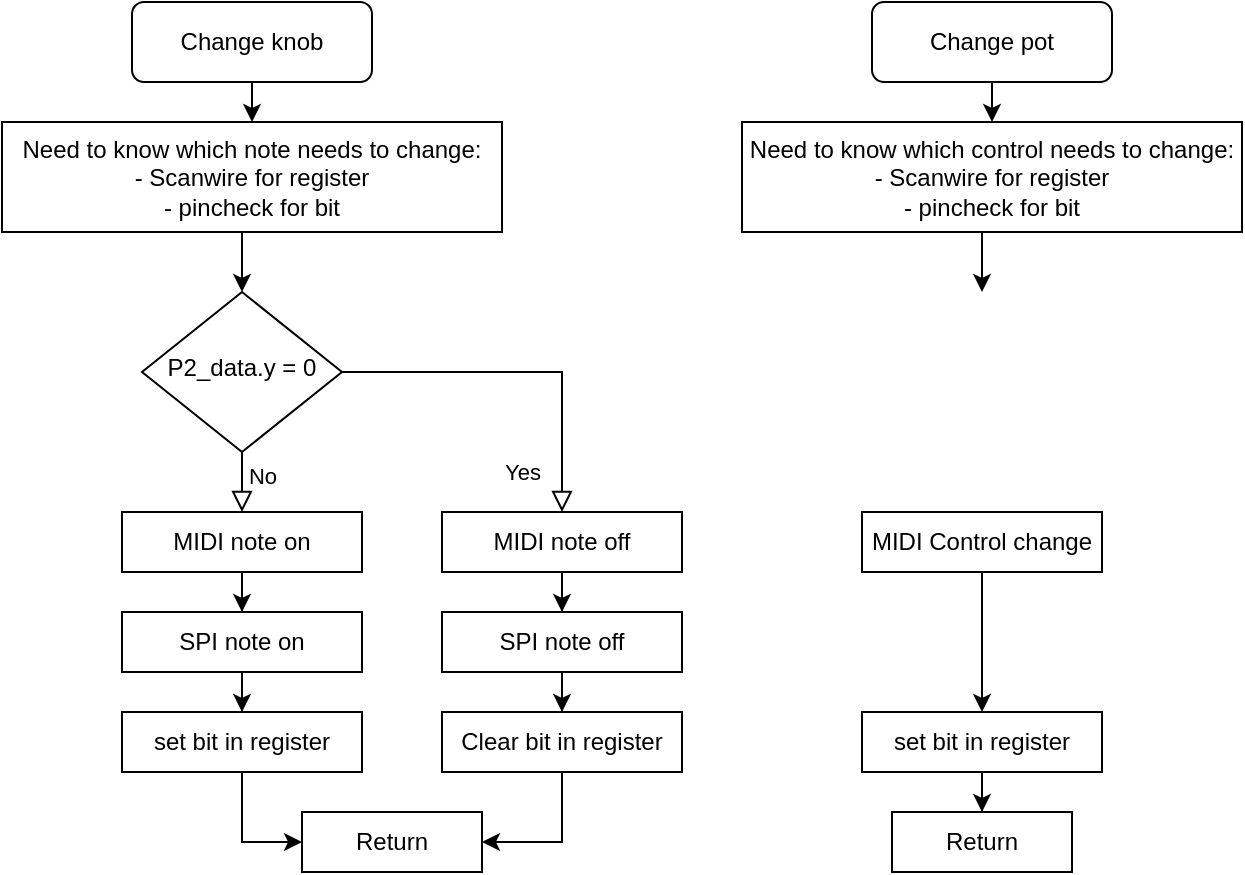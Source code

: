 <mxfile version="14.1.8" type="device"><diagram id="C5RBs43oDa-KdzZeNtuy" name="Page-1"><mxGraphModel dx="872" dy="408" grid="1" gridSize="10" guides="1" tooltips="1" connect="1" arrows="1" fold="1" page="1" pageScale="1" pageWidth="827" pageHeight="1169" math="0" shadow="0"><root><mxCell id="WIyWlLk6GJQsqaUBKTNV-0"/><mxCell id="WIyWlLk6GJQsqaUBKTNV-1" parent="WIyWlLk6GJQsqaUBKTNV-0"/><mxCell id="zFJZwC8-t3lPfTSRhgcC-1" value="Change knob" style="rounded=1;whiteSpace=wrap;html=1;fontSize=12;glass=0;strokeWidth=1;shadow=0;" vertex="1" parent="WIyWlLk6GJQsqaUBKTNV-1"><mxGeometry x="125" y="40" width="120" height="40" as="geometry"/></mxCell><mxCell id="zFJZwC8-t3lPfTSRhgcC-2" value="" style="edgeStyle=orthogonalEdgeStyle;rounded=0;orthogonalLoop=1;jettySize=auto;html=1;entryX=0.5;entryY=0;entryDx=0;entryDy=0;" edge="1" parent="WIyWlLk6GJQsqaUBKTNV-1" source="zFJZwC8-t3lPfTSRhgcC-3" target="zFJZwC8-t3lPfTSRhgcC-22"><mxGeometry relative="1" as="geometry"><mxPoint x="185" y="185" as="targetPoint"/><Array as="points"><mxPoint x="180" y="165"/><mxPoint x="180" y="165"/></Array></mxGeometry></mxCell><mxCell id="zFJZwC8-t3lPfTSRhgcC-3" value="Need to know which note needs to change:&lt;br&gt;- Scanwire for register&lt;br&gt;- pincheck for bit" style="rounded=0;whiteSpace=wrap;html=1;" vertex="1" parent="WIyWlLk6GJQsqaUBKTNV-1"><mxGeometry x="60" y="100" width="250" height="55" as="geometry"/></mxCell><mxCell id="zFJZwC8-t3lPfTSRhgcC-4" value="" style="endArrow=classic;html=1;exitX=0.5;exitY=1;exitDx=0;exitDy=0;entryX=0.5;entryY=0;entryDx=0;entryDy=0;" edge="1" parent="WIyWlLk6GJQsqaUBKTNV-1" source="zFJZwC8-t3lPfTSRhgcC-1" target="zFJZwC8-t3lPfTSRhgcC-3"><mxGeometry width="50" height="50" relative="1" as="geometry"><mxPoint x="128" y="200" as="sourcePoint"/><mxPoint x="178" y="150" as="targetPoint"/></mxGeometry></mxCell><mxCell id="zFJZwC8-t3lPfTSRhgcC-20" value="No" style="rounded=0;html=1;jettySize=auto;orthogonalLoop=1;fontSize=11;endArrow=block;endFill=0;endSize=8;strokeWidth=1;shadow=0;labelBackgroundColor=none;edgeStyle=orthogonalEdgeStyle;exitX=0.5;exitY=1;exitDx=0;exitDy=0;entryX=0.5;entryY=0;entryDx=0;entryDy=0;" edge="1" parent="WIyWlLk6GJQsqaUBKTNV-1" source="zFJZwC8-t3lPfTSRhgcC-22" target="zFJZwC8-t3lPfTSRhgcC-29"><mxGeometry x="-0.192" y="10" relative="1" as="geometry"><mxPoint as="offset"/><mxPoint x="180" y="345" as="targetPoint"/><Array as="points"/></mxGeometry></mxCell><mxCell id="zFJZwC8-t3lPfTSRhgcC-21" value="Yes" style="edgeStyle=orthogonalEdgeStyle;rounded=0;html=1;jettySize=auto;orthogonalLoop=1;fontSize=11;endArrow=block;endFill=0;endSize=8;strokeWidth=1;shadow=0;labelBackgroundColor=none;entryX=0.5;entryY=0;entryDx=0;entryDy=0;" edge="1" parent="WIyWlLk6GJQsqaUBKTNV-1" source="zFJZwC8-t3lPfTSRhgcC-22" target="zFJZwC8-t3lPfTSRhgcC-23"><mxGeometry x="0.778" y="-20" relative="1" as="geometry"><mxPoint as="offset"/><mxPoint x="262.5" y="225" as="targetPoint"/><Array as="points"><mxPoint x="340" y="225"/></Array></mxGeometry></mxCell><mxCell id="zFJZwC8-t3lPfTSRhgcC-22" value="P2_data.y = 0" style="rhombus;whiteSpace=wrap;html=1;shadow=0;fontFamily=Helvetica;fontSize=12;align=center;strokeWidth=1;spacing=6;spacingTop=-4;" vertex="1" parent="WIyWlLk6GJQsqaUBKTNV-1"><mxGeometry x="130" y="185" width="100" height="80" as="geometry"/></mxCell><mxCell id="zFJZwC8-t3lPfTSRhgcC-26" style="edgeStyle=orthogonalEdgeStyle;rounded=0;orthogonalLoop=1;jettySize=auto;html=1;entryX=0.5;entryY=0;entryDx=0;entryDy=0;" edge="1" parent="WIyWlLk6GJQsqaUBKTNV-1" source="zFJZwC8-t3lPfTSRhgcC-23" target="zFJZwC8-t3lPfTSRhgcC-24"><mxGeometry relative="1" as="geometry"/></mxCell><mxCell id="zFJZwC8-t3lPfTSRhgcC-23" value="MIDI note off" style="rounded=0;whiteSpace=wrap;html=1;" vertex="1" parent="WIyWlLk6GJQsqaUBKTNV-1"><mxGeometry x="280" y="295" width="120" height="30" as="geometry"/></mxCell><mxCell id="zFJZwC8-t3lPfTSRhgcC-27" style="edgeStyle=orthogonalEdgeStyle;rounded=0;orthogonalLoop=1;jettySize=auto;html=1;entryX=0.5;entryY=0;entryDx=0;entryDy=0;" edge="1" parent="WIyWlLk6GJQsqaUBKTNV-1" source="zFJZwC8-t3lPfTSRhgcC-24" target="zFJZwC8-t3lPfTSRhgcC-25"><mxGeometry relative="1" as="geometry"/></mxCell><mxCell id="zFJZwC8-t3lPfTSRhgcC-24" value="SPI note off" style="rounded=0;whiteSpace=wrap;html=1;" vertex="1" parent="WIyWlLk6GJQsqaUBKTNV-1"><mxGeometry x="280" y="345" width="120" height="30" as="geometry"/></mxCell><mxCell id="zFJZwC8-t3lPfTSRhgcC-35" style="edgeStyle=orthogonalEdgeStyle;rounded=0;orthogonalLoop=1;jettySize=auto;html=1;entryX=1;entryY=0.5;entryDx=0;entryDy=0;" edge="1" parent="WIyWlLk6GJQsqaUBKTNV-1" source="zFJZwC8-t3lPfTSRhgcC-25" target="zFJZwC8-t3lPfTSRhgcC-34"><mxGeometry relative="1" as="geometry"/></mxCell><mxCell id="zFJZwC8-t3lPfTSRhgcC-25" value="Clear bit in register" style="rounded=0;whiteSpace=wrap;html=1;" vertex="1" parent="WIyWlLk6GJQsqaUBKTNV-1"><mxGeometry x="280" y="395" width="120" height="30" as="geometry"/></mxCell><mxCell id="zFJZwC8-t3lPfTSRhgcC-28" style="edgeStyle=orthogonalEdgeStyle;rounded=0;orthogonalLoop=1;jettySize=auto;html=1;entryX=0.5;entryY=0;entryDx=0;entryDy=0;" edge="1" parent="WIyWlLk6GJQsqaUBKTNV-1" source="zFJZwC8-t3lPfTSRhgcC-29" target="zFJZwC8-t3lPfTSRhgcC-31"><mxGeometry relative="1" as="geometry"/></mxCell><mxCell id="zFJZwC8-t3lPfTSRhgcC-29" value="MIDI note on" style="rounded=0;whiteSpace=wrap;html=1;" vertex="1" parent="WIyWlLk6GJQsqaUBKTNV-1"><mxGeometry x="120" y="295" width="120" height="30" as="geometry"/></mxCell><mxCell id="zFJZwC8-t3lPfTSRhgcC-30" style="edgeStyle=orthogonalEdgeStyle;rounded=0;orthogonalLoop=1;jettySize=auto;html=1;entryX=0.5;entryY=0;entryDx=0;entryDy=0;" edge="1" parent="WIyWlLk6GJQsqaUBKTNV-1" source="zFJZwC8-t3lPfTSRhgcC-31" target="zFJZwC8-t3lPfTSRhgcC-32"><mxGeometry relative="1" as="geometry"/></mxCell><mxCell id="zFJZwC8-t3lPfTSRhgcC-31" value="SPI note on" style="rounded=0;whiteSpace=wrap;html=1;" vertex="1" parent="WIyWlLk6GJQsqaUBKTNV-1"><mxGeometry x="120" y="345" width="120" height="30" as="geometry"/></mxCell><mxCell id="zFJZwC8-t3lPfTSRhgcC-32" value="set bit in register" style="rounded=0;whiteSpace=wrap;html=1;" vertex="1" parent="WIyWlLk6GJQsqaUBKTNV-1"><mxGeometry x="120" y="395" width="120" height="30" as="geometry"/></mxCell><mxCell id="zFJZwC8-t3lPfTSRhgcC-33" style="edgeStyle=orthogonalEdgeStyle;rounded=0;orthogonalLoop=1;jettySize=auto;html=1;exitX=0.5;exitY=1;exitDx=0;exitDy=0;entryX=0;entryY=0.5;entryDx=0;entryDy=0;" edge="1" parent="WIyWlLk6GJQsqaUBKTNV-1" source="zFJZwC8-t3lPfTSRhgcC-32" target="zFJZwC8-t3lPfTSRhgcC-34"><mxGeometry relative="1" as="geometry"><mxPoint x="190" y="385" as="sourcePoint"/><mxPoint x="200" y="455" as="targetPoint"/><Array as="points"><mxPoint x="180" y="460"/></Array></mxGeometry></mxCell><mxCell id="zFJZwC8-t3lPfTSRhgcC-34" value="Return" style="rounded=0;whiteSpace=wrap;html=1;" vertex="1" parent="WIyWlLk6GJQsqaUBKTNV-1"><mxGeometry x="210" y="445" width="90" height="30" as="geometry"/></mxCell><mxCell id="zFJZwC8-t3lPfTSRhgcC-36" value="Change pot" style="rounded=1;whiteSpace=wrap;html=1;fontSize=12;glass=0;strokeWidth=1;shadow=0;" vertex="1" parent="WIyWlLk6GJQsqaUBKTNV-1"><mxGeometry x="495" y="40" width="120" height="40" as="geometry"/></mxCell><mxCell id="zFJZwC8-t3lPfTSRhgcC-37" value="" style="edgeStyle=orthogonalEdgeStyle;rounded=0;orthogonalLoop=1;jettySize=auto;html=1;entryX=0.5;entryY=0;entryDx=0;entryDy=0;" edge="1" parent="WIyWlLk6GJQsqaUBKTNV-1" source="zFJZwC8-t3lPfTSRhgcC-38"><mxGeometry relative="1" as="geometry"><mxPoint x="550" y="185" as="targetPoint"/><Array as="points"><mxPoint x="550" y="165"/><mxPoint x="550" y="165"/></Array></mxGeometry></mxCell><mxCell id="zFJZwC8-t3lPfTSRhgcC-38" value="Need to know which control needs to change:&lt;br&gt;- Scanwire for register&lt;br&gt;- pincheck for bit" style="rounded=0;whiteSpace=wrap;html=1;" vertex="1" parent="WIyWlLk6GJQsqaUBKTNV-1"><mxGeometry x="430" y="100" width="250" height="55" as="geometry"/></mxCell><mxCell id="zFJZwC8-t3lPfTSRhgcC-39" value="" style="endArrow=classic;html=1;exitX=0.5;exitY=1;exitDx=0;exitDy=0;entryX=0.5;entryY=0;entryDx=0;entryDy=0;" edge="1" parent="WIyWlLk6GJQsqaUBKTNV-1" source="zFJZwC8-t3lPfTSRhgcC-36" target="zFJZwC8-t3lPfTSRhgcC-38"><mxGeometry width="50" height="50" relative="1" as="geometry"><mxPoint x="498" y="200" as="sourcePoint"/><mxPoint x="548" y="150" as="targetPoint"/></mxGeometry></mxCell><mxCell id="zFJZwC8-t3lPfTSRhgcC-50" value="MIDI Control change" style="rounded=0;whiteSpace=wrap;html=1;" vertex="1" parent="WIyWlLk6GJQsqaUBKTNV-1"><mxGeometry x="490" y="295" width="120" height="30" as="geometry"/></mxCell><mxCell id="zFJZwC8-t3lPfTSRhgcC-51" style="edgeStyle=orthogonalEdgeStyle;rounded=0;orthogonalLoop=1;jettySize=auto;html=1;entryX=0.5;entryY=0;entryDx=0;entryDy=0;exitX=0.5;exitY=1;exitDx=0;exitDy=0;" edge="1" parent="WIyWlLk6GJQsqaUBKTNV-1" source="zFJZwC8-t3lPfTSRhgcC-50" target="zFJZwC8-t3lPfTSRhgcC-53"><mxGeometry relative="1" as="geometry"><mxPoint x="550" y="375" as="sourcePoint"/></mxGeometry></mxCell><mxCell id="zFJZwC8-t3lPfTSRhgcC-56" style="edgeStyle=orthogonalEdgeStyle;rounded=0;orthogonalLoop=1;jettySize=auto;html=1;exitX=0.5;exitY=1;exitDx=0;exitDy=0;" edge="1" parent="WIyWlLk6GJQsqaUBKTNV-1" source="zFJZwC8-t3lPfTSRhgcC-53" target="zFJZwC8-t3lPfTSRhgcC-55"><mxGeometry relative="1" as="geometry"/></mxCell><mxCell id="zFJZwC8-t3lPfTSRhgcC-53" value="set bit in register" style="rounded=0;whiteSpace=wrap;html=1;" vertex="1" parent="WIyWlLk6GJQsqaUBKTNV-1"><mxGeometry x="490" y="395" width="120" height="30" as="geometry"/></mxCell><mxCell id="zFJZwC8-t3lPfTSRhgcC-55" value="Return" style="rounded=0;whiteSpace=wrap;html=1;" vertex="1" parent="WIyWlLk6GJQsqaUBKTNV-1"><mxGeometry x="505" y="445" width="90" height="30" as="geometry"/></mxCell></root></mxGraphModel></diagram></mxfile>